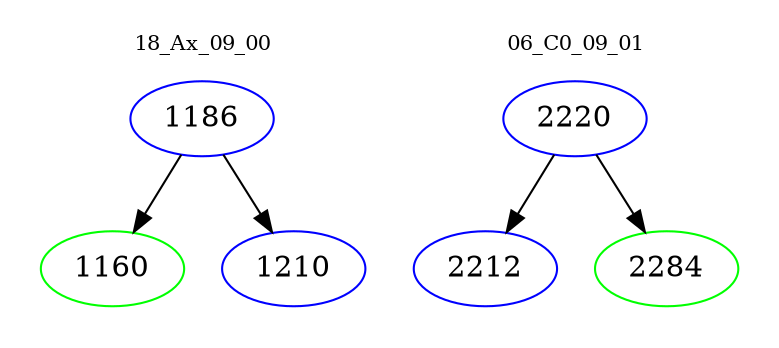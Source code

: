 digraph{
subgraph cluster_0 {
color = white
label = "18_Ax_09_00";
fontsize=10;
T0_1186 [label="1186", color="blue"]
T0_1186 -> T0_1160 [color="black"]
T0_1160 [label="1160", color="green"]
T0_1186 -> T0_1210 [color="black"]
T0_1210 [label="1210", color="blue"]
}
subgraph cluster_1 {
color = white
label = "06_C0_09_01";
fontsize=10;
T1_2220 [label="2220", color="blue"]
T1_2220 -> T1_2212 [color="black"]
T1_2212 [label="2212", color="blue"]
T1_2220 -> T1_2284 [color="black"]
T1_2284 [label="2284", color="green"]
}
}
